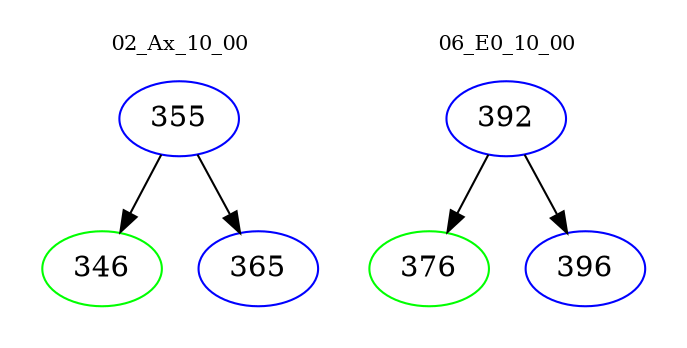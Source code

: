 digraph{
subgraph cluster_0 {
color = white
label = "02_Ax_10_00";
fontsize=10;
T0_355 [label="355", color="blue"]
T0_355 -> T0_346 [color="black"]
T0_346 [label="346", color="green"]
T0_355 -> T0_365 [color="black"]
T0_365 [label="365", color="blue"]
}
subgraph cluster_1 {
color = white
label = "06_E0_10_00";
fontsize=10;
T1_392 [label="392", color="blue"]
T1_392 -> T1_376 [color="black"]
T1_376 [label="376", color="green"]
T1_392 -> T1_396 [color="black"]
T1_396 [label="396", color="blue"]
}
}
